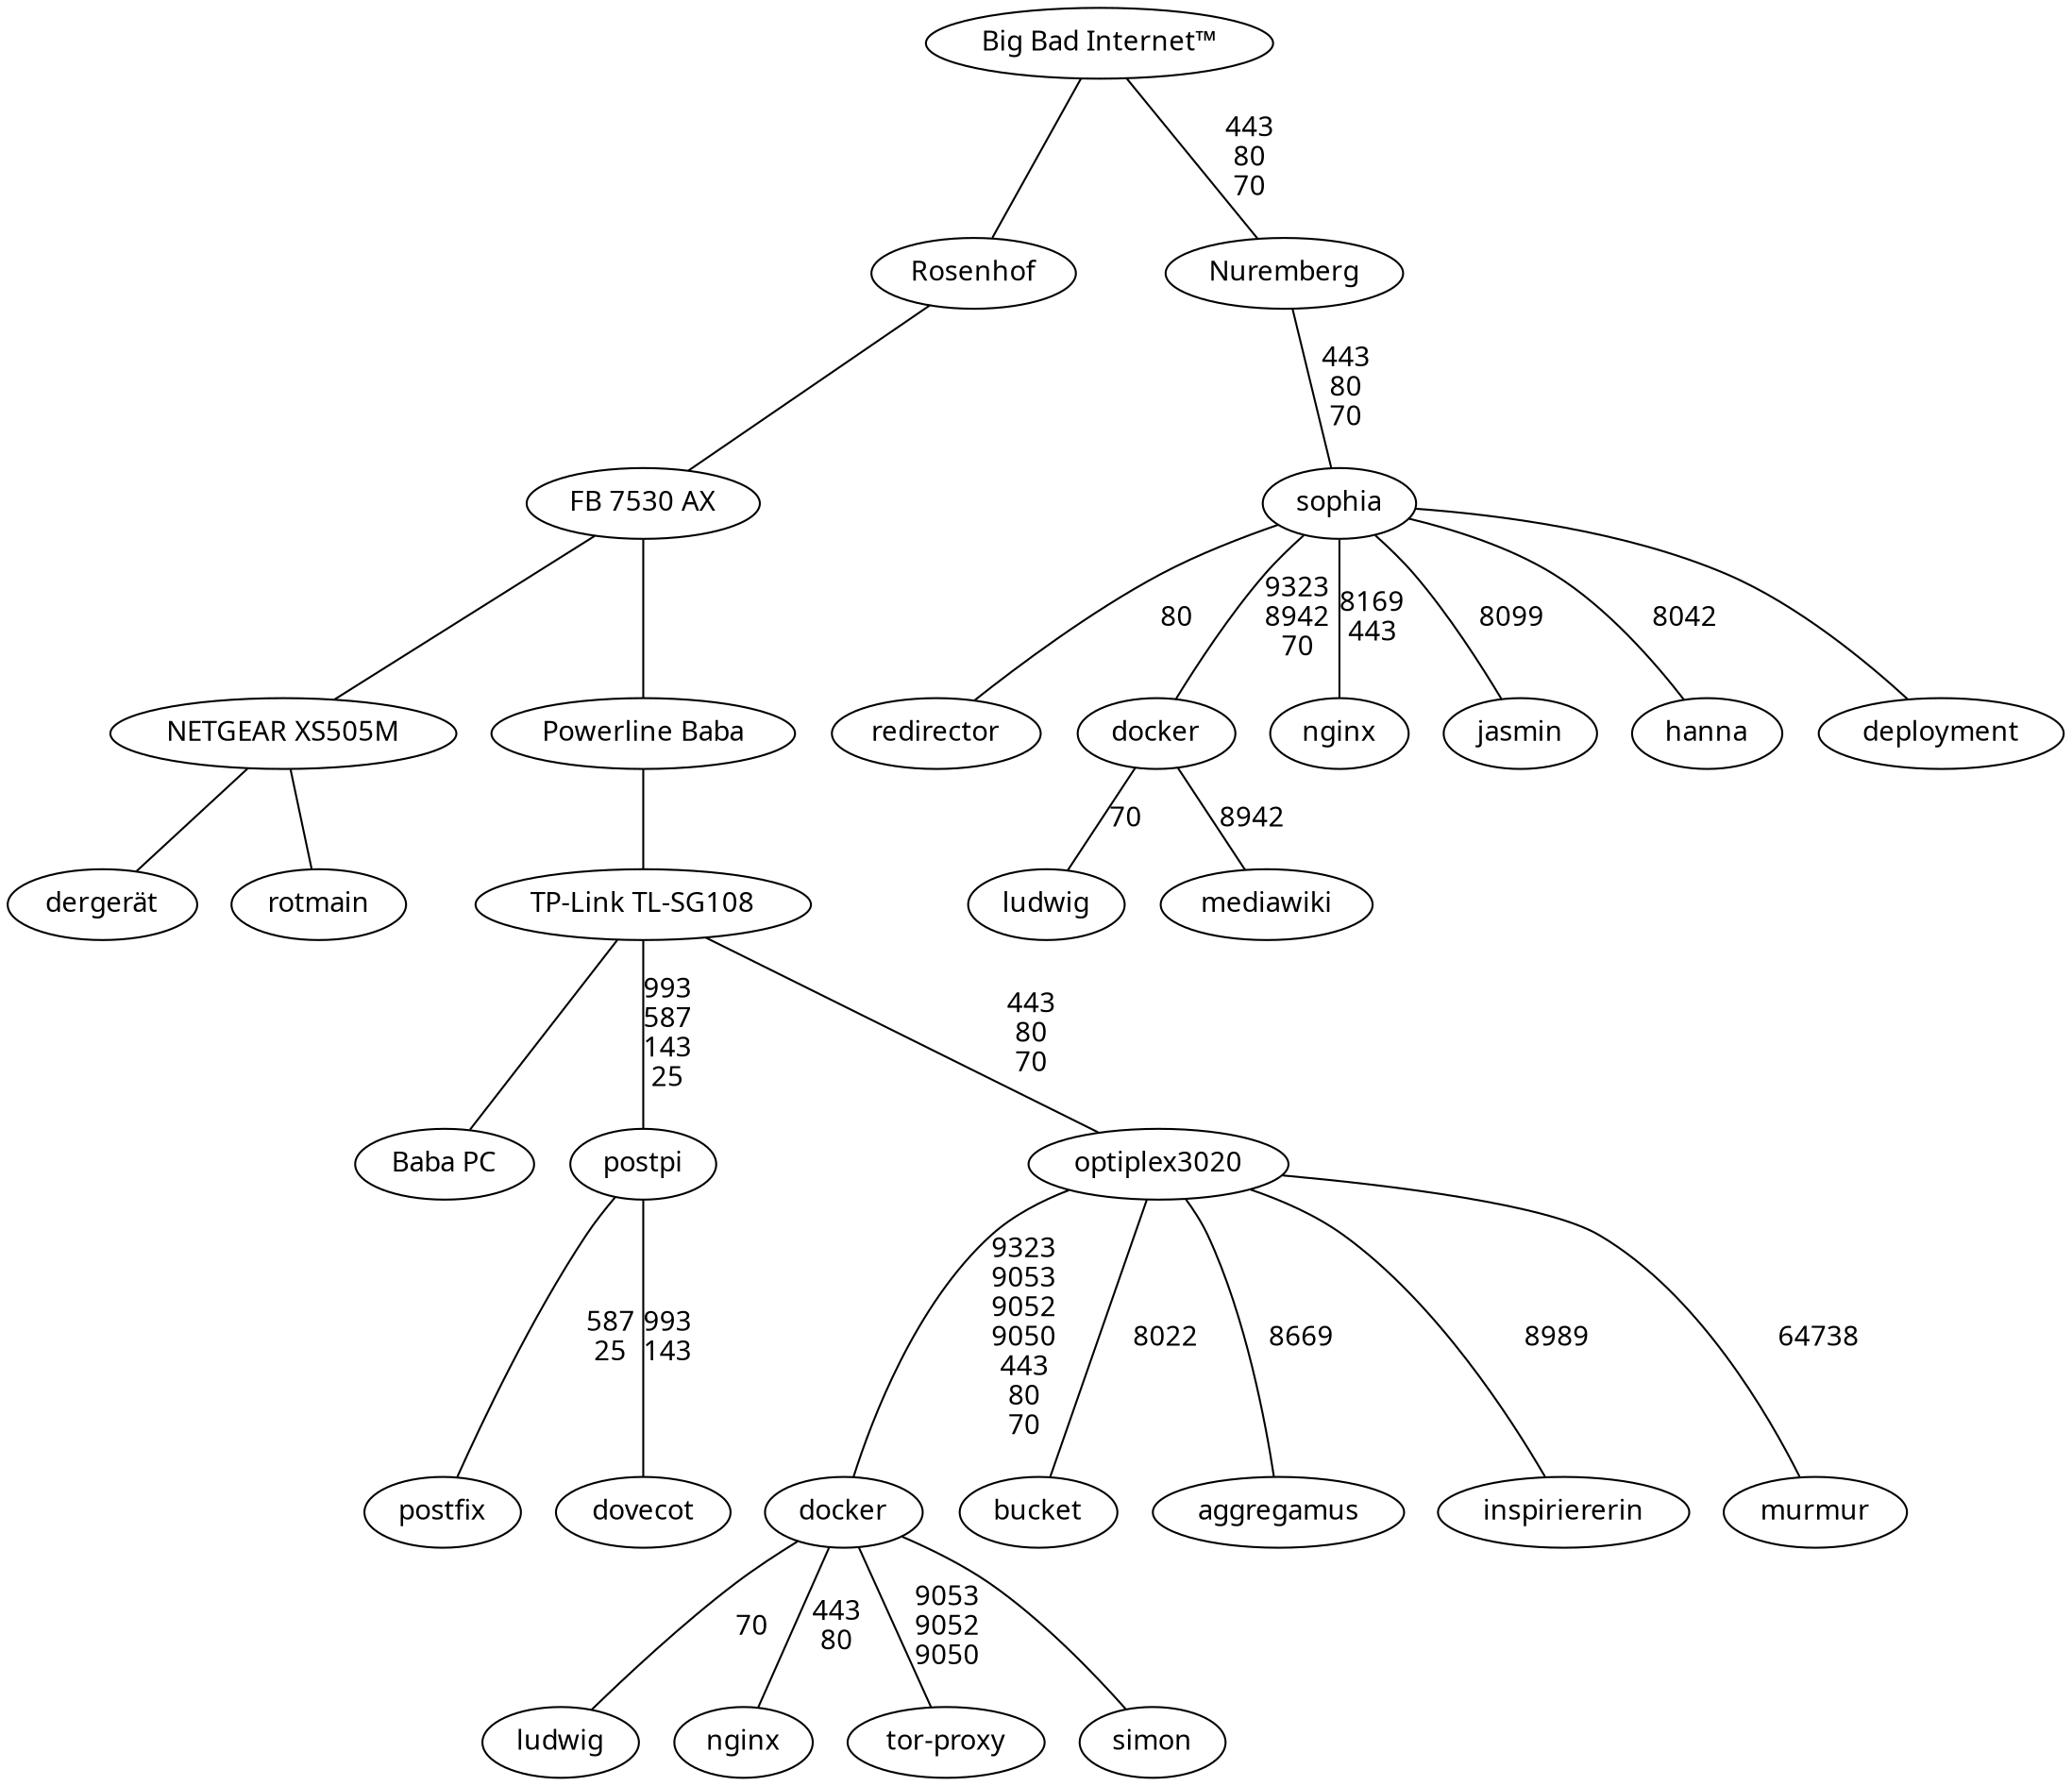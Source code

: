 graph {
  stylesheet="unifont.css"
  node [fontname = Unifont]
  edge [fontname = Unifont]

  "Big Bad Internet™" -- Rosenhof -- "FB 7530 AX"
  "FB 7530 AX" -- "NETGEAR XS505M"
  "NETGEAR XS505M" -- dergerät
  "NETGEAR XS505M" -- rotmain
  "FB 7530 AX" -- "Powerline Baba" -- "TP-Link TL-SG108"
  "TP-Link TL-SG108" -- "Baba PC"

  "TP-Link TL-SG108" -- postpi [label="993\n587\n143\n25"]
  postpi -- postfix [label="587\n25"]
  postpi -- dovecot [label="993\n143"]

  "TP-Link TL-SG108" -- optiplex3020 [label="443\n80\n70"]
  dockerop [label=docker]
  ludwigop [label=ludwig]
  nginxop [label=nginx]
  optiplex3020 -- dockerop [label="9323\n9053\n9052\n9050\n443\n80\n70"]
  dockerop -- "tor-proxy" [label="9053\n9052\n9050"]
  dockerop -- nginxop [label="443\n80"]
  dockerop -- ludwigop [label=70]
  dockerop -- simon
  optiplex3020 -- bucket [label=8022]
  optiplex3020 -- aggregamus [label=8669]
  optiplex3020 -- inspiriererin [label=8989]
  optiplex3020 -- murmur [label=64738]

  "Big Bad Internet™" -- Nuremberg -- sophia [label="443\n80\n70"]
  redirectorkek [label=redirector]
  dockersophia [label=docker]
  ludwigsophia [label=ludwig]
  nginxsophia [label=nginx]
  sophia -- nginxsophia [label="8169\n443"]
  sophia -- dockersophia [label="9323\n8942\n70"]
  dockersophia -- ludwigsophia [label=70]
  dockersophia -- mediawiki [label=8942]
  sophia -- redirectorkek [label=80]
  sophia -- jasmin [label=8099]
  sophia -- hanna [label=8042]
  sophia -- deployment
}
